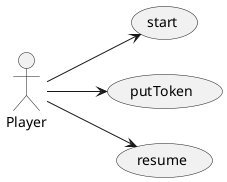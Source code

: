 @startuml Connect4
left to right direction

:Player:
Player --> (start)
Player --> (putToken)
Player --> (resume)
@enduml